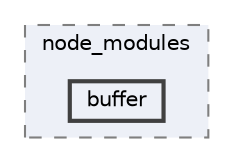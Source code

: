 digraph "C:/Users/arisc/OneDrive/Documents/GitHub/FINAL/EcoEats-Project/node_modules/buffer"
{
 // LATEX_PDF_SIZE
  bgcolor="transparent";
  edge [fontname=Helvetica,fontsize=10,labelfontname=Helvetica,labelfontsize=10];
  node [fontname=Helvetica,fontsize=10,shape=box,height=0.2,width=0.4];
  compound=true
  subgraph clusterdir_5091f2b68170d33f954320199e2fed0a {
    graph [ bgcolor="#edf0f7", pencolor="grey50", label="node_modules", fontname=Helvetica,fontsize=10 style="filled,dashed", URL="dir_5091f2b68170d33f954320199e2fed0a.html",tooltip=""]
  dir_5cc70bb21993e3f4c32be841cc49a5a3 [label="buffer", fillcolor="#edf0f7", color="grey25", style="filled,bold", URL="dir_5cc70bb21993e3f4c32be841cc49a5a3.html",tooltip=""];
  }
}

